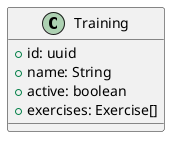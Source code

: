 @startuml

class Training {
  + id: uuid
  + name: String
  + active: boolean
  + exercises: Exercise[]
}

@enduml
